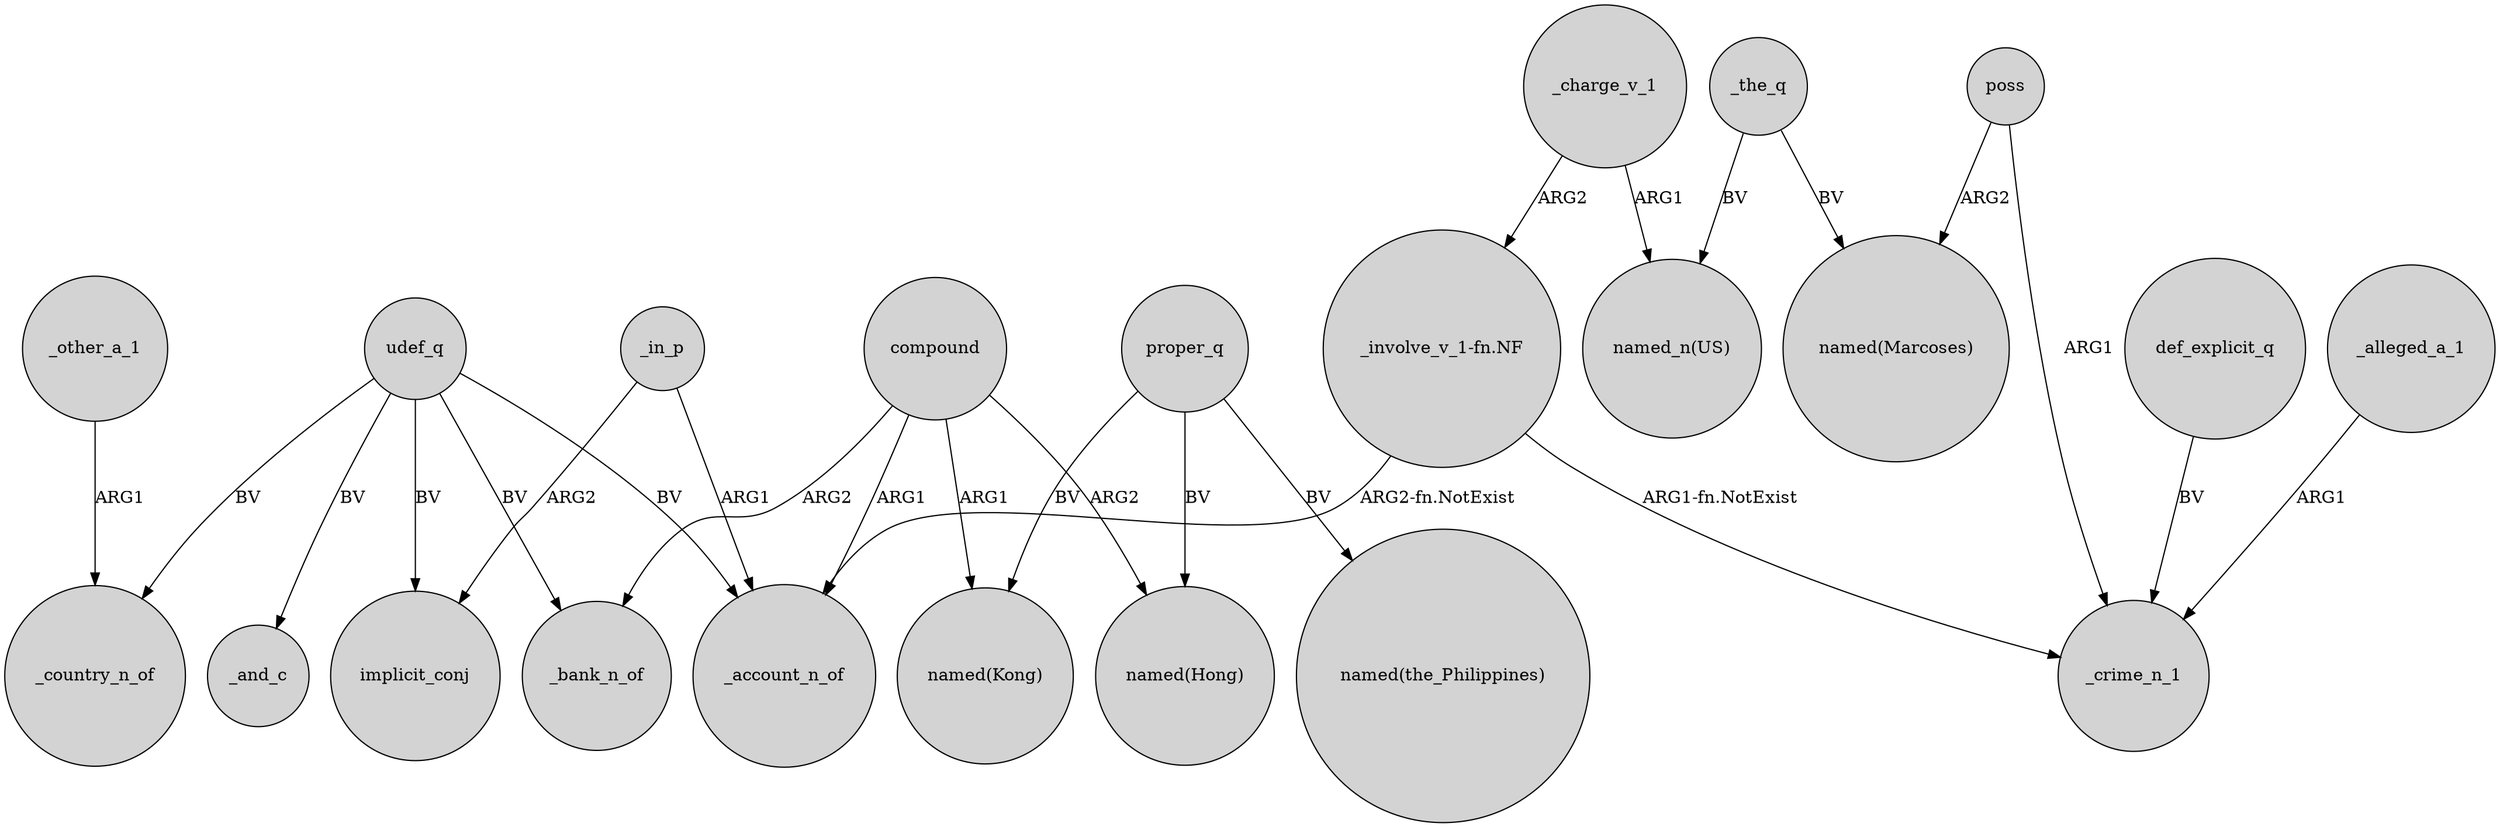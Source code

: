 digraph {
	node [shape=circle style=filled]
	compound -> _bank_n_of [label=ARG2]
	_the_q -> "named(Marcoses)" [label=BV]
	_charge_v_1 -> "_involve_v_1-fn.NF" [label=ARG2]
	"_involve_v_1-fn.NF" -> _account_n_of [label="ARG2-fn.NotExist"]
	compound -> "named(Hong)" [label=ARG2]
	poss -> "named(Marcoses)" [label=ARG2]
	udef_q -> implicit_conj [label=BV]
	compound -> _account_n_of [label=ARG1]
	_the_q -> "named_n(US)" [label=BV]
	proper_q -> "named(Hong)" [label=BV]
	_in_p -> _account_n_of [label=ARG1]
	udef_q -> _country_n_of [label=BV]
	"_involve_v_1-fn.NF" -> _crime_n_1 [label="ARG1-fn.NotExist"]
	_other_a_1 -> _country_n_of [label=ARG1]
	proper_q -> "named(the_Philippines)" [label=BV]
	proper_q -> "named(Kong)" [label=BV]
	poss -> _crime_n_1 [label=ARG1]
	udef_q -> _account_n_of [label=BV]
	def_explicit_q -> _crime_n_1 [label=BV]
	_in_p -> implicit_conj [label=ARG2]
	_alleged_a_1 -> _crime_n_1 [label=ARG1]
	_charge_v_1 -> "named_n(US)" [label=ARG1]
	udef_q -> _and_c [label=BV]
	compound -> "named(Kong)" [label=ARG1]
	udef_q -> _bank_n_of [label=BV]
}
